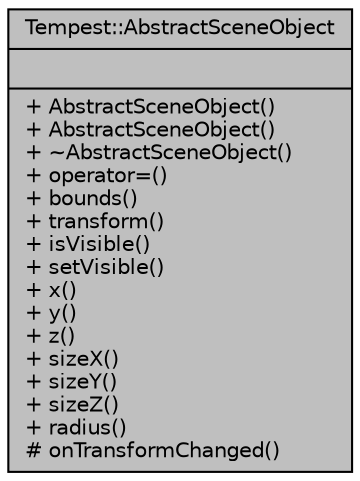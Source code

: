 digraph "Tempest::AbstractSceneObject"
{
  edge [fontname="Helvetica",fontsize="10",labelfontname="Helvetica",labelfontsize="10"];
  node [fontname="Helvetica",fontsize="10",shape=record];
  Node3 [label="{Tempest::AbstractSceneObject\n||+ AbstractSceneObject()\l+ AbstractSceneObject()\l+ ~AbstractSceneObject()\l+ operator=()\l+ bounds()\l+ transform()\l+ isVisible()\l+ setVisible()\l+ x()\l+ y()\l+ z()\l+ sizeX()\l+ sizeY()\l+ sizeZ()\l+ radius()\l# onTransformChanged()\l}",height=0.2,width=0.4,color="black", fillcolor="grey75", style="filled", fontcolor="black"];
}
